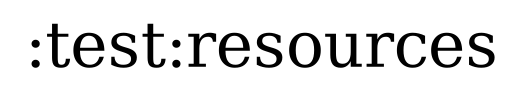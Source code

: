 digraph {
edge ["dir"="forward"]
graph ["dpi"="100","label"=":test:resources","labelloc"="t","fontsize"="30","ranksep"="1.5","rankdir"="TB"]
node ["style"="filled"]
{
edge ["dir"="none"]
graph ["rank"="same"]
}
}
